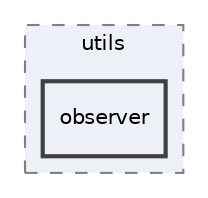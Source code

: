digraph "observer"
{
 // LATEX_PDF_SIZE
  edge [fontname="Helvetica",fontsize="10",labelfontname="Helvetica",labelfontsize="10"];
  node [fontname="Helvetica",fontsize="10",shape=record];
  compound=true
  subgraph clusterdir_36505a9bfb81f81ed7a4e794d4cf597e {
    graph [ bgcolor="#edf0f7", pencolor="grey50", style="filled,dashed,", label="utils", fontname="Helvetica", fontsize="10", URL="dir_36505a9bfb81f81ed7a4e794d4cf597e.html"]
  dir_8f2573d1a9c53251c08257bad1a27fd3 [shape=box, label="observer", style="filled,bold,", fillcolor="#edf0f7", color="grey25", URL="dir_8f2573d1a9c53251c08257bad1a27fd3.html"];
  }
}
